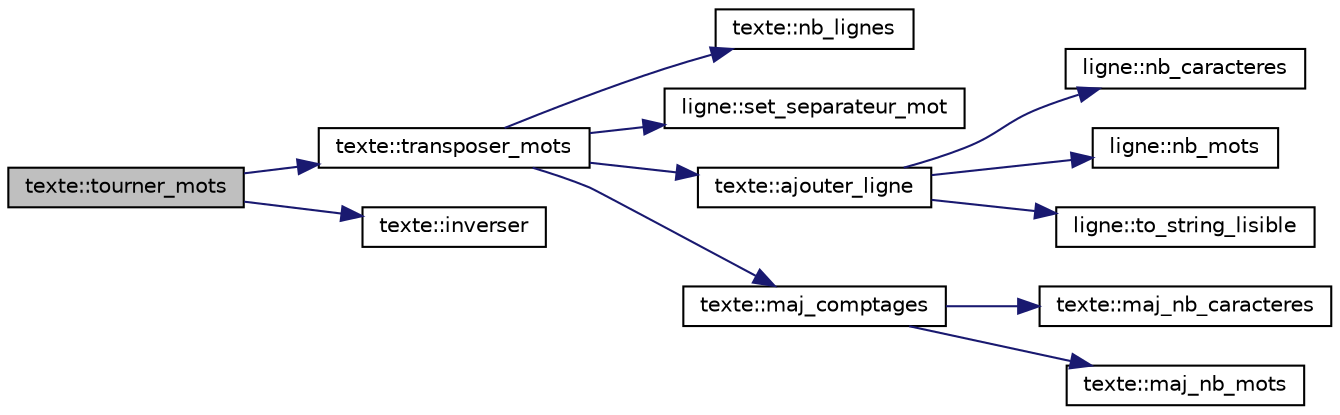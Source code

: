 digraph "texte::tourner_mots"
{
  edge [fontname="Helvetica",fontsize="10",labelfontname="Helvetica",labelfontsize="10"];
  node [fontname="Helvetica",fontsize="10",shape=record];
  rankdir="LR";
  Node149 [label="texte::tourner_mots",height=0.2,width=0.4,color="black", fillcolor="grey75", style="filled", fontcolor="black"];
  Node149 -> Node150 [color="midnightblue",fontsize="10",style="solid",fontname="Helvetica"];
  Node150 [label="texte::transposer_mots",height=0.2,width=0.4,color="black", fillcolor="white", style="filled",URL="$classtexte.html#a5342285e846ec116a16780f776af761f",tooltip="Transpose les mots du texte. "];
  Node150 -> Node151 [color="midnightblue",fontsize="10",style="solid",fontname="Helvetica"];
  Node151 [label="texte::nb_lignes",height=0.2,width=0.4,color="black", fillcolor="white", style="filled",URL="$classtexte.html#ac094147ada894bfde38c68b631724750",tooltip="Retourne le nombre de lignes du texte. "];
  Node150 -> Node152 [color="midnightblue",fontsize="10",style="solid",fontname="Helvetica"];
  Node152 [label="ligne::set_separateur_mot",height=0.2,width=0.4,color="black", fillcolor="white", style="filled",URL="$classligne.html#aa13dd59094abd373163ef55e2f33bf8a",tooltip="Initialise le séparateur de mot. "];
  Node150 -> Node153 [color="midnightblue",fontsize="10",style="solid",fontname="Helvetica"];
  Node153 [label="texte::ajouter_ligne",height=0.2,width=0.4,color="black", fillcolor="white", style="filled",URL="$classtexte.html#abb3d9763a37659b12552379cb4e0dc8c",tooltip="Ajoute une ligne donnée en fin de texte. "];
  Node153 -> Node154 [color="midnightblue",fontsize="10",style="solid",fontname="Helvetica"];
  Node154 [label="ligne::nb_caracteres",height=0.2,width=0.4,color="black", fillcolor="white", style="filled",URL="$classligne.html#a3bfedd99e8ffbb068432df6d0768d5d1",tooltip="Retourne le nombre de caractères de la ligne. "];
  Node153 -> Node155 [color="midnightblue",fontsize="10",style="solid",fontname="Helvetica"];
  Node155 [label="ligne::nb_mots",height=0.2,width=0.4,color="black", fillcolor="white", style="filled",URL="$classligne.html#ada0847f3e3c95773bb2c03db970f81d7",tooltip="Retourne le nombre de mots de la ligne. "];
  Node153 -> Node156 [color="midnightblue",fontsize="10",style="solid",fontname="Helvetica"];
  Node156 [label="ligne::to_string_lisible",height=0.2,width=0.4,color="black", fillcolor="white", style="filled",URL="$classligne.html#affd23e66b472f932e1e28df34a652539",tooltip="Convertit et retourne la ligne au format QString avec l&#39;ajout de séparateur. "];
  Node150 -> Node157 [color="midnightblue",fontsize="10",style="solid",fontname="Helvetica"];
  Node157 [label="texte::maj_comptages",height=0.2,width=0.4,color="black", fillcolor="white", style="filled",URL="$classtexte.html#a26290d2cb7eb4b656b8be0e121c1049f",tooltip="Met à jour les différents comptages. "];
  Node157 -> Node158 [color="midnightblue",fontsize="10",style="solid",fontname="Helvetica"];
  Node158 [label="texte::maj_nb_caracteres",height=0.2,width=0.4,color="black", fillcolor="white", style="filled",URL="$classtexte.html#a4a2b045dbb975c1c3e7b3d20c60edd34",tooltip="Met à jour le nombre de caractères du texte. "];
  Node157 -> Node159 [color="midnightblue",fontsize="10",style="solid",fontname="Helvetica"];
  Node159 [label="texte::maj_nb_mots",height=0.2,width=0.4,color="black", fillcolor="white", style="filled",URL="$classtexte.html#aeed3eacb585627aa50aadaaba067c9c2",tooltip="Met à jour le nombre de mots du texte. "];
  Node149 -> Node160 [color="midnightblue",fontsize="10",style="solid",fontname="Helvetica"];
  Node160 [label="texte::inverser",height=0.2,width=0.4,color="black", fillcolor="white", style="filled",URL="$classtexte.html#aa2b06368ab5cb65e09aee99554cf0f30",tooltip="Inversion des textes, des lignes, des mots et/ou des caractères. "];
}
